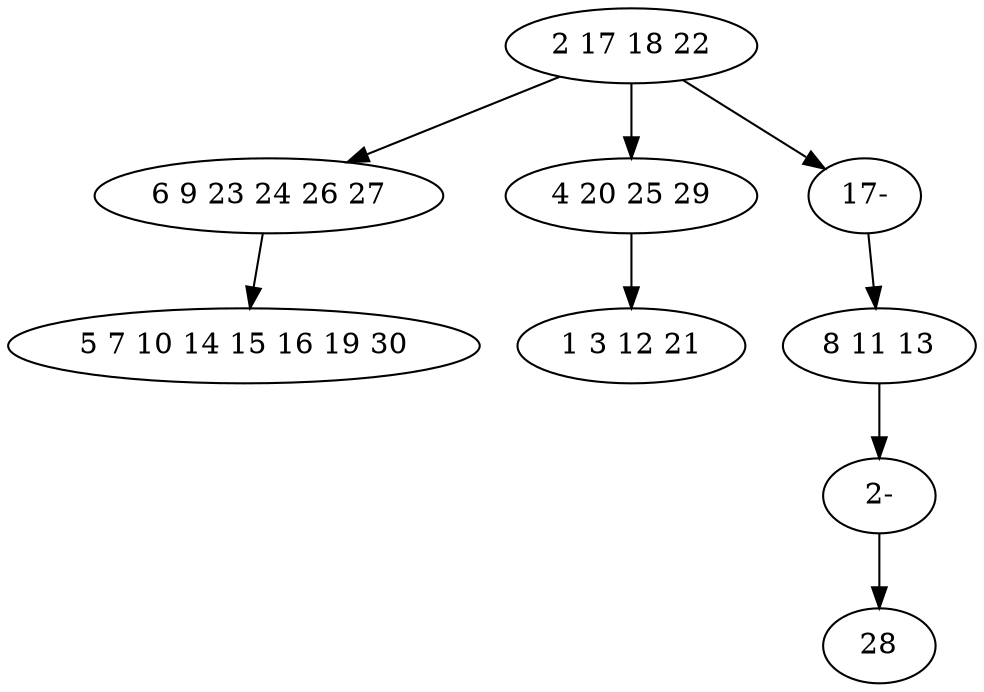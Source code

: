 digraph true_tree {
	"0" -> "1"
	"0" -> "2"
	"2" -> "3"
	"0" -> "8"
	"4" -> "7"
	"1" -> "6"
	"7" -> "5"
	"8" -> "4"
	"0" [label="2 17 18 22"];
	"1" [label="6 9 23 24 26 27"];
	"2" [label="4 20 25 29"];
	"3" [label="1 3 12 21"];
	"4" [label="8 11 13"];
	"5" [label="28"];
	"6" [label="5 7 10 14 15 16 19 30"];
	"7" [label="2-"];
	"8" [label="17-"];
}
